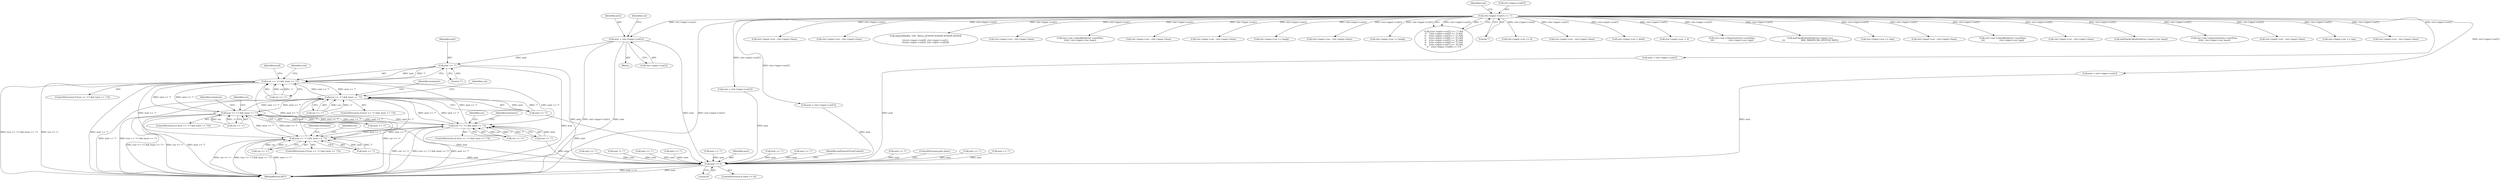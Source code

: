 digraph "0_Chrome_44a637b47793512bfb1d2589d43b8dc492a97629_1@array" {
"1000545" [label="(Call,next = ctxt->input->cur[1])"];
"1001416" [label="(Call,ctxt->input->cur[1] == '!')"];
"1000609" [label="(Call,next == '?')"];
"1000605" [label="(Call,(cur == '<') && (next == '?'))"];
"1001299" [label="(Call,(cur == '<') && (next == '?'))"];
"1002093" [label="(Call,(cur == '<') && (next == '?'))"];
"1002463" [label="(Call,(cur == '<') && (next == '?'))"];
"1002660" [label="(Call,(cur == '<') && (next == '?'))"];
"1003119" [label="(Call,next == 0)"];
"1000611" [label="(Literal,'?')"];
"1000605" [label="(Call,(cur == '<') && (next == '?'))"];
"1000461" [label="(Call,ctxt->input->cur - ctxt->input->base)"];
"1002671" [label="(Identifier,terminate)"];
"1002800" [label="(Call,ctxt->input->cur - ctxt->input->base)"];
"1002130" [label="(Call,next == '!')"];
"1003301" [label="(Call,snprintf(buffer, 149, \"Bytes: 0x%02X 0x%02X 0x%02X 0x%02X\n\",\n\t\t\tctxt->input->cur[0], ctxt->input->cur[1],\n\t\t\tctxt->input->cur[2], ctxt->input->cur[3]))"];
"1002601" [label="(Call,ctxt->input->cur - ctxt->input->base)"];
"1001430" [label="(Identifier,ctxt)"];
"1001969" [label="(Call,ctxt->sax->cdataBlock(ctxt->userData,\n\t\t\t\t\t\t  ctxt->input->cur, base))"];
"1001298" [label="(ControlStructure,if ((cur == '<') && (next == '?')))"];
"1002467" [label="(Call,next == '?')"];
"1003335" [label="(MethodReturn,RET)"];
"1002104" [label="(Identifier,terminate)"];
"1000481" [label="(Block,)"];
"1002187" [label="(Call,next == '!')"];
"1002650" [label="(Call,next = ctxt->input->cur[1])"];
"1001417" [label="(Call,ctxt->input->cur[1])"];
"1002058" [label="(Call,ctxt->input->cur - ctxt->input->base)"];
"1003123" [label="(Identifier,xmlGenericErrorContext)"];
"1001917" [label="(Call,ctxt->input->cur - ctxt->input->base)"];
"1001648" [label="(Call,ctxt->input->cur >= lastgt)"];
"1002083" [label="(Call,next = ctxt->input->cur[1])"];
"1001303" [label="(Call,next == '?')"];
"1000606" [label="(Call,cur == '<')"];
"1003118" [label="(ControlStructure,if (next == 0))"];
"1001287" [label="(Call,next == '/')"];
"1000374" [label="(Call,ctxt->input->cur - ctxt->input->base)"];
"1000950" [label="(Call,ctxt->input->cur >= lastgt)"];
"1000547" [label="(Call,ctxt->input->cur[1])"];
"1001415" [label="(Call,(ctxt->input->cur[1] == '!') &&\n\t\t    (ctxt->input->cur[2] == '[') &&\n\t\t    (ctxt->input->cur[3] == 'C') &&\n\t\t    (ctxt->input->cur[4] == 'D') &&\n\t\t    (ctxt->input->cur[5] == 'A') &&\n\t\t    (ctxt->input->cur[6] == 'T') &&\n\t\t    (ctxt->input->cur[7] == 'A') &&\n\t\t    (ctxt->input->cur[8] == '['))"];
"1001310" [label="(Identifier,terminate)"];
"1002127" [label="(Identifier,cur)"];
"1001424" [label="(Literal,'!')"];
"1003125" [label="(ControlStructure,goto done;)"];
"1002547" [label="(Call,next == '!')"];
"1001263" [label="(Call,next = ctxt->input->cur[1])"];
"1002660" [label="(Call,(cur == '<') && (next == '?'))"];
"1001373" [label="(Call,ctxt->input->cur += 4)"];
"1002464" [label="(Call,cur == '<')"];
"1000609" [label="(Call,next == '?')"];
"1002659" [label="(ControlStructure,if ((cur == '<') && (next == '?')))"];
"1002661" [label="(Call,cur == '<')"];
"1000545" [label="(Call,next = ctxt->input->cur[1])"];
"1000317" [label="(Call,ctxt->input->cur - ctxt->input->base)"];
"1001565" [label="(Call,ctxt->input->cur > lastlt)"];
"1002463" [label="(Call,(cur == '<') && (next == '?'))"];
"1000546" [label="(Identifier,next)"];
"1002492" [label="(Identifier,cur)"];
"1001387" [label="(Call,ctxt->input->cur -= 4)"];
"1001300" [label="(Call,cur == '<')"];
"1001839" [label="(Call,ctxt->sax->characters(ctxt->userData,\n\t\t\t\t                      ctxt->input->cur, tmp))"];
"1002495" [label="(Call,next == '!')"];
"1001776" [label="(Call,xmlCheckCdataPush(ctxt->input->cur, \n\t\t\t                        XML_PARSER_BIG_BUFFER_SIZE))"];
"1000604" [label="(ControlStructure,if ((cur == '<') && (next == '?')))"];
"1002094" [label="(Call,cur == '<')"];
"1002092" [label="(ControlStructure,if ((cur == '<') && (next == '?')))"];
"1000556" [label="(Identifier,cur)"];
"1001416" [label="(Call,ctxt->input->cur[1] == '!')"];
"1002097" [label="(Call,next == '?')"];
"1002694" [label="(Identifier,cur)"];
"1001882" [label="(Call,ctxt->input->cur += tmp)"];
"1002625" [label="(Call,ctxt->input->cur - ctxt->input->base)"];
"1003119" [label="(Call,next == 0)"];
"1001820" [label="(Call,ctxt->sax->cdataBlock(ctxt->userData,\n\t\t\t\t                      ctxt->input->cur, tmp))"];
"1002697" [label="(Call,next == '!')"];
"1002453" [label="(Call,next = ctxt->input->cur[1])"];
"1001327" [label="(Call,next != '!')"];
"1002474" [label="(Identifier,terminate)"];
"1003121" [label="(Literal,0)"];
"1001344" [label="(Call,next == '!')"];
"1001299" [label="(Call,(cur == '<') && (next == '?'))"];
"1002034" [label="(Call,ctxt->input->cur - ctxt->input->base)"];
"1001325" [label="(Identifier,cur)"];
"1001862" [label="(Call,xmlCheckCdataPush(ctxt->input->cur, base))"];
"1002356" [label="(Call,next == '!')"];
"1001510" [label="(Call,next == '!')"];
"1000615" [label="(Identifier,avail)"];
"1001988" [label="(Call,ctxt->sax->characters(ctxt->userData,\n\t\t\t\t\t\t  ctxt->input->cur, base))"];
"1000610" [label="(Identifier,next)"];
"1002093" [label="(Call,(cur == '<') && (next == '?'))"];
"1002664" [label="(Call,next == '?')"];
"1000810" [label="(Identifier,ctxt)"];
"1002428" [label="(Call,ctxt->input->cur - ctxt->input->base)"];
"1002462" [label="(ControlStructure,if ((cur == '<') && (next == '?')))"];
"1001792" [label="(Call,ctxt->input->cur += tmp)"];
"1002404" [label="(Call,ctxt->input->cur - ctxt->input->base)"];
"1003120" [label="(Identifier,next)"];
"1000545" -> "1000481"  [label="AST: "];
"1000545" -> "1000547"  [label="CFG: "];
"1000546" -> "1000545"  [label="AST: "];
"1000547" -> "1000545"  [label="AST: "];
"1000556" -> "1000545"  [label="CFG: "];
"1000545" -> "1003335"  [label="DDG: next"];
"1000545" -> "1003335"  [label="DDG: ctxt->input->cur[1]"];
"1001416" -> "1000545"  [label="DDG: ctxt->input->cur[1]"];
"1000545" -> "1000609"  [label="DDG: next"];
"1000545" -> "1003119"  [label="DDG: next"];
"1001416" -> "1001415"  [label="AST: "];
"1001416" -> "1001424"  [label="CFG: "];
"1001417" -> "1001416"  [label="AST: "];
"1001424" -> "1001416"  [label="AST: "];
"1001430" -> "1001416"  [label="CFG: "];
"1001415" -> "1001416"  [label="CFG: "];
"1001416" -> "1003335"  [label="DDG: ctxt->input->cur[1]"];
"1001416" -> "1000317"  [label="DDG: ctxt->input->cur[1]"];
"1001416" -> "1000374"  [label="DDG: ctxt->input->cur[1]"];
"1001416" -> "1000461"  [label="DDG: ctxt->input->cur[1]"];
"1001416" -> "1000950"  [label="DDG: ctxt->input->cur[1]"];
"1001416" -> "1001263"  [label="DDG: ctxt->input->cur[1]"];
"1001416" -> "1001373"  [label="DDG: ctxt->input->cur[1]"];
"1001416" -> "1001387"  [label="DDG: ctxt->input->cur[1]"];
"1001416" -> "1001415"  [label="DDG: ctxt->input->cur[1]"];
"1001416" -> "1001415"  [label="DDG: '!'"];
"1001416" -> "1001565"  [label="DDG: ctxt->input->cur[1]"];
"1001416" -> "1001648"  [label="DDG: ctxt->input->cur[1]"];
"1001416" -> "1001776"  [label="DDG: ctxt->input->cur[1]"];
"1001416" -> "1001792"  [label="DDG: ctxt->input->cur[1]"];
"1001416" -> "1001820"  [label="DDG: ctxt->input->cur[1]"];
"1001416" -> "1001839"  [label="DDG: ctxt->input->cur[1]"];
"1001416" -> "1001862"  [label="DDG: ctxt->input->cur[1]"];
"1001416" -> "1001882"  [label="DDG: ctxt->input->cur[1]"];
"1001416" -> "1001917"  [label="DDG: ctxt->input->cur[1]"];
"1001416" -> "1001969"  [label="DDG: ctxt->input->cur[1]"];
"1001416" -> "1001988"  [label="DDG: ctxt->input->cur[1]"];
"1001416" -> "1002034"  [label="DDG: ctxt->input->cur[1]"];
"1001416" -> "1002058"  [label="DDG: ctxt->input->cur[1]"];
"1001416" -> "1002083"  [label="DDG: ctxt->input->cur[1]"];
"1001416" -> "1002404"  [label="DDG: ctxt->input->cur[1]"];
"1001416" -> "1002428"  [label="DDG: ctxt->input->cur[1]"];
"1001416" -> "1002453"  [label="DDG: ctxt->input->cur[1]"];
"1001416" -> "1002601"  [label="DDG: ctxt->input->cur[1]"];
"1001416" -> "1002625"  [label="DDG: ctxt->input->cur[1]"];
"1001416" -> "1002650"  [label="DDG: ctxt->input->cur[1]"];
"1001416" -> "1002800"  [label="DDG: ctxt->input->cur[1]"];
"1001416" -> "1003301"  [label="DDG: ctxt->input->cur[1]"];
"1000609" -> "1000605"  [label="AST: "];
"1000609" -> "1000611"  [label="CFG: "];
"1000610" -> "1000609"  [label="AST: "];
"1000611" -> "1000609"  [label="AST: "];
"1000605" -> "1000609"  [label="CFG: "];
"1000609" -> "1003335"  [label="DDG: next"];
"1000609" -> "1000605"  [label="DDG: next"];
"1000609" -> "1000605"  [label="DDG: '?'"];
"1000609" -> "1003119"  [label="DDG: next"];
"1000605" -> "1000604"  [label="AST: "];
"1000605" -> "1000606"  [label="CFG: "];
"1000606" -> "1000605"  [label="AST: "];
"1000615" -> "1000605"  [label="CFG: "];
"1000810" -> "1000605"  [label="CFG: "];
"1000605" -> "1003335"  [label="DDG: (cur == '<') && (next == '?')"];
"1000605" -> "1003335"  [label="DDG: cur == '<'"];
"1000605" -> "1003335"  [label="DDG: next == '?'"];
"1000606" -> "1000605"  [label="DDG: cur"];
"1000606" -> "1000605"  [label="DDG: '<'"];
"1002093" -> "1000605"  [label="DDG: next == '?'"];
"1002660" -> "1000605"  [label="DDG: next == '?'"];
"1002463" -> "1000605"  [label="DDG: next == '?'"];
"1001299" -> "1000605"  [label="DDG: next == '?'"];
"1000605" -> "1001299"  [label="DDG: next == '?'"];
"1000605" -> "1002093"  [label="DDG: next == '?'"];
"1000605" -> "1002463"  [label="DDG: next == '?'"];
"1000605" -> "1002660"  [label="DDG: next == '?'"];
"1001299" -> "1001298"  [label="AST: "];
"1001299" -> "1001300"  [label="CFG: "];
"1001299" -> "1001303"  [label="CFG: "];
"1001300" -> "1001299"  [label="AST: "];
"1001303" -> "1001299"  [label="AST: "];
"1001310" -> "1001299"  [label="CFG: "];
"1001325" -> "1001299"  [label="CFG: "];
"1001299" -> "1003335"  [label="DDG: (cur == '<') && (next == '?')"];
"1001299" -> "1003335"  [label="DDG: cur == '<'"];
"1001299" -> "1003335"  [label="DDG: next == '?'"];
"1001300" -> "1001299"  [label="DDG: cur"];
"1001300" -> "1001299"  [label="DDG: '<'"];
"1001303" -> "1001299"  [label="DDG: next"];
"1001303" -> "1001299"  [label="DDG: '?'"];
"1002093" -> "1001299"  [label="DDG: next == '?'"];
"1002660" -> "1001299"  [label="DDG: next == '?'"];
"1002463" -> "1001299"  [label="DDG: next == '?'"];
"1001299" -> "1002093"  [label="DDG: next == '?'"];
"1001299" -> "1002463"  [label="DDG: next == '?'"];
"1001299" -> "1002660"  [label="DDG: next == '?'"];
"1002093" -> "1002092"  [label="AST: "];
"1002093" -> "1002094"  [label="CFG: "];
"1002093" -> "1002097"  [label="CFG: "];
"1002094" -> "1002093"  [label="AST: "];
"1002097" -> "1002093"  [label="AST: "];
"1002104" -> "1002093"  [label="CFG: "];
"1002127" -> "1002093"  [label="CFG: "];
"1002093" -> "1003335"  [label="DDG: next == '?'"];
"1002093" -> "1003335"  [label="DDG: (cur == '<') && (next == '?')"];
"1002093" -> "1003335"  [label="DDG: cur == '<'"];
"1002094" -> "1002093"  [label="DDG: cur"];
"1002094" -> "1002093"  [label="DDG: '<'"];
"1002660" -> "1002093"  [label="DDG: next == '?'"];
"1002463" -> "1002093"  [label="DDG: next == '?'"];
"1002097" -> "1002093"  [label="DDG: next"];
"1002097" -> "1002093"  [label="DDG: '?'"];
"1002093" -> "1002463"  [label="DDG: next == '?'"];
"1002093" -> "1002660"  [label="DDG: next == '?'"];
"1002463" -> "1002462"  [label="AST: "];
"1002463" -> "1002464"  [label="CFG: "];
"1002463" -> "1002467"  [label="CFG: "];
"1002464" -> "1002463"  [label="AST: "];
"1002467" -> "1002463"  [label="AST: "];
"1002474" -> "1002463"  [label="CFG: "];
"1002492" -> "1002463"  [label="CFG: "];
"1002463" -> "1003335"  [label="DDG: cur == '<'"];
"1002463" -> "1003335"  [label="DDG: (cur == '<') && (next == '?')"];
"1002463" -> "1003335"  [label="DDG: next == '?'"];
"1002464" -> "1002463"  [label="DDG: cur"];
"1002464" -> "1002463"  [label="DDG: '<'"];
"1002660" -> "1002463"  [label="DDG: next == '?'"];
"1002467" -> "1002463"  [label="DDG: next"];
"1002467" -> "1002463"  [label="DDG: '?'"];
"1002463" -> "1002660"  [label="DDG: next == '?'"];
"1002660" -> "1002659"  [label="AST: "];
"1002660" -> "1002661"  [label="CFG: "];
"1002660" -> "1002664"  [label="CFG: "];
"1002661" -> "1002660"  [label="AST: "];
"1002664" -> "1002660"  [label="AST: "];
"1002671" -> "1002660"  [label="CFG: "];
"1002694" -> "1002660"  [label="CFG: "];
"1002660" -> "1003335"  [label="DDG: next == '?'"];
"1002660" -> "1003335"  [label="DDG: cur == '<'"];
"1002660" -> "1003335"  [label="DDG: (cur == '<') && (next == '?')"];
"1002661" -> "1002660"  [label="DDG: cur"];
"1002661" -> "1002660"  [label="DDG: '<'"];
"1002664" -> "1002660"  [label="DDG: next"];
"1002664" -> "1002660"  [label="DDG: '?'"];
"1003119" -> "1003118"  [label="AST: "];
"1003119" -> "1003121"  [label="CFG: "];
"1003120" -> "1003119"  [label="AST: "];
"1003121" -> "1003119"  [label="AST: "];
"1003123" -> "1003119"  [label="CFG: "];
"1003125" -> "1003119"  [label="CFG: "];
"1003119" -> "1003335"  [label="DDG: next == 0"];
"1003119" -> "1003335"  [label="DDG: next"];
"1002453" -> "1003119"  [label="DDG: next"];
"1002097" -> "1003119"  [label="DDG: next"];
"1002495" -> "1003119"  [label="DDG: next"];
"1002130" -> "1003119"  [label="DDG: next"];
"1001510" -> "1003119"  [label="DDG: next"];
"1001327" -> "1003119"  [label="DDG: next"];
"1001303" -> "1003119"  [label="DDG: next"];
"1002187" -> "1003119"  [label="DDG: next"];
"1001344" -> "1003119"  [label="DDG: next"];
"1001263" -> "1003119"  [label="DDG: next"];
"1002467" -> "1003119"  [label="DDG: next"];
"1002356" -> "1003119"  [label="DDG: next"];
"1002650" -> "1003119"  [label="DDG: next"];
"1002697" -> "1003119"  [label="DDG: next"];
"1001287" -> "1003119"  [label="DDG: next"];
"1002083" -> "1003119"  [label="DDG: next"];
"1002664" -> "1003119"  [label="DDG: next"];
"1002547" -> "1003119"  [label="DDG: next"];
}
